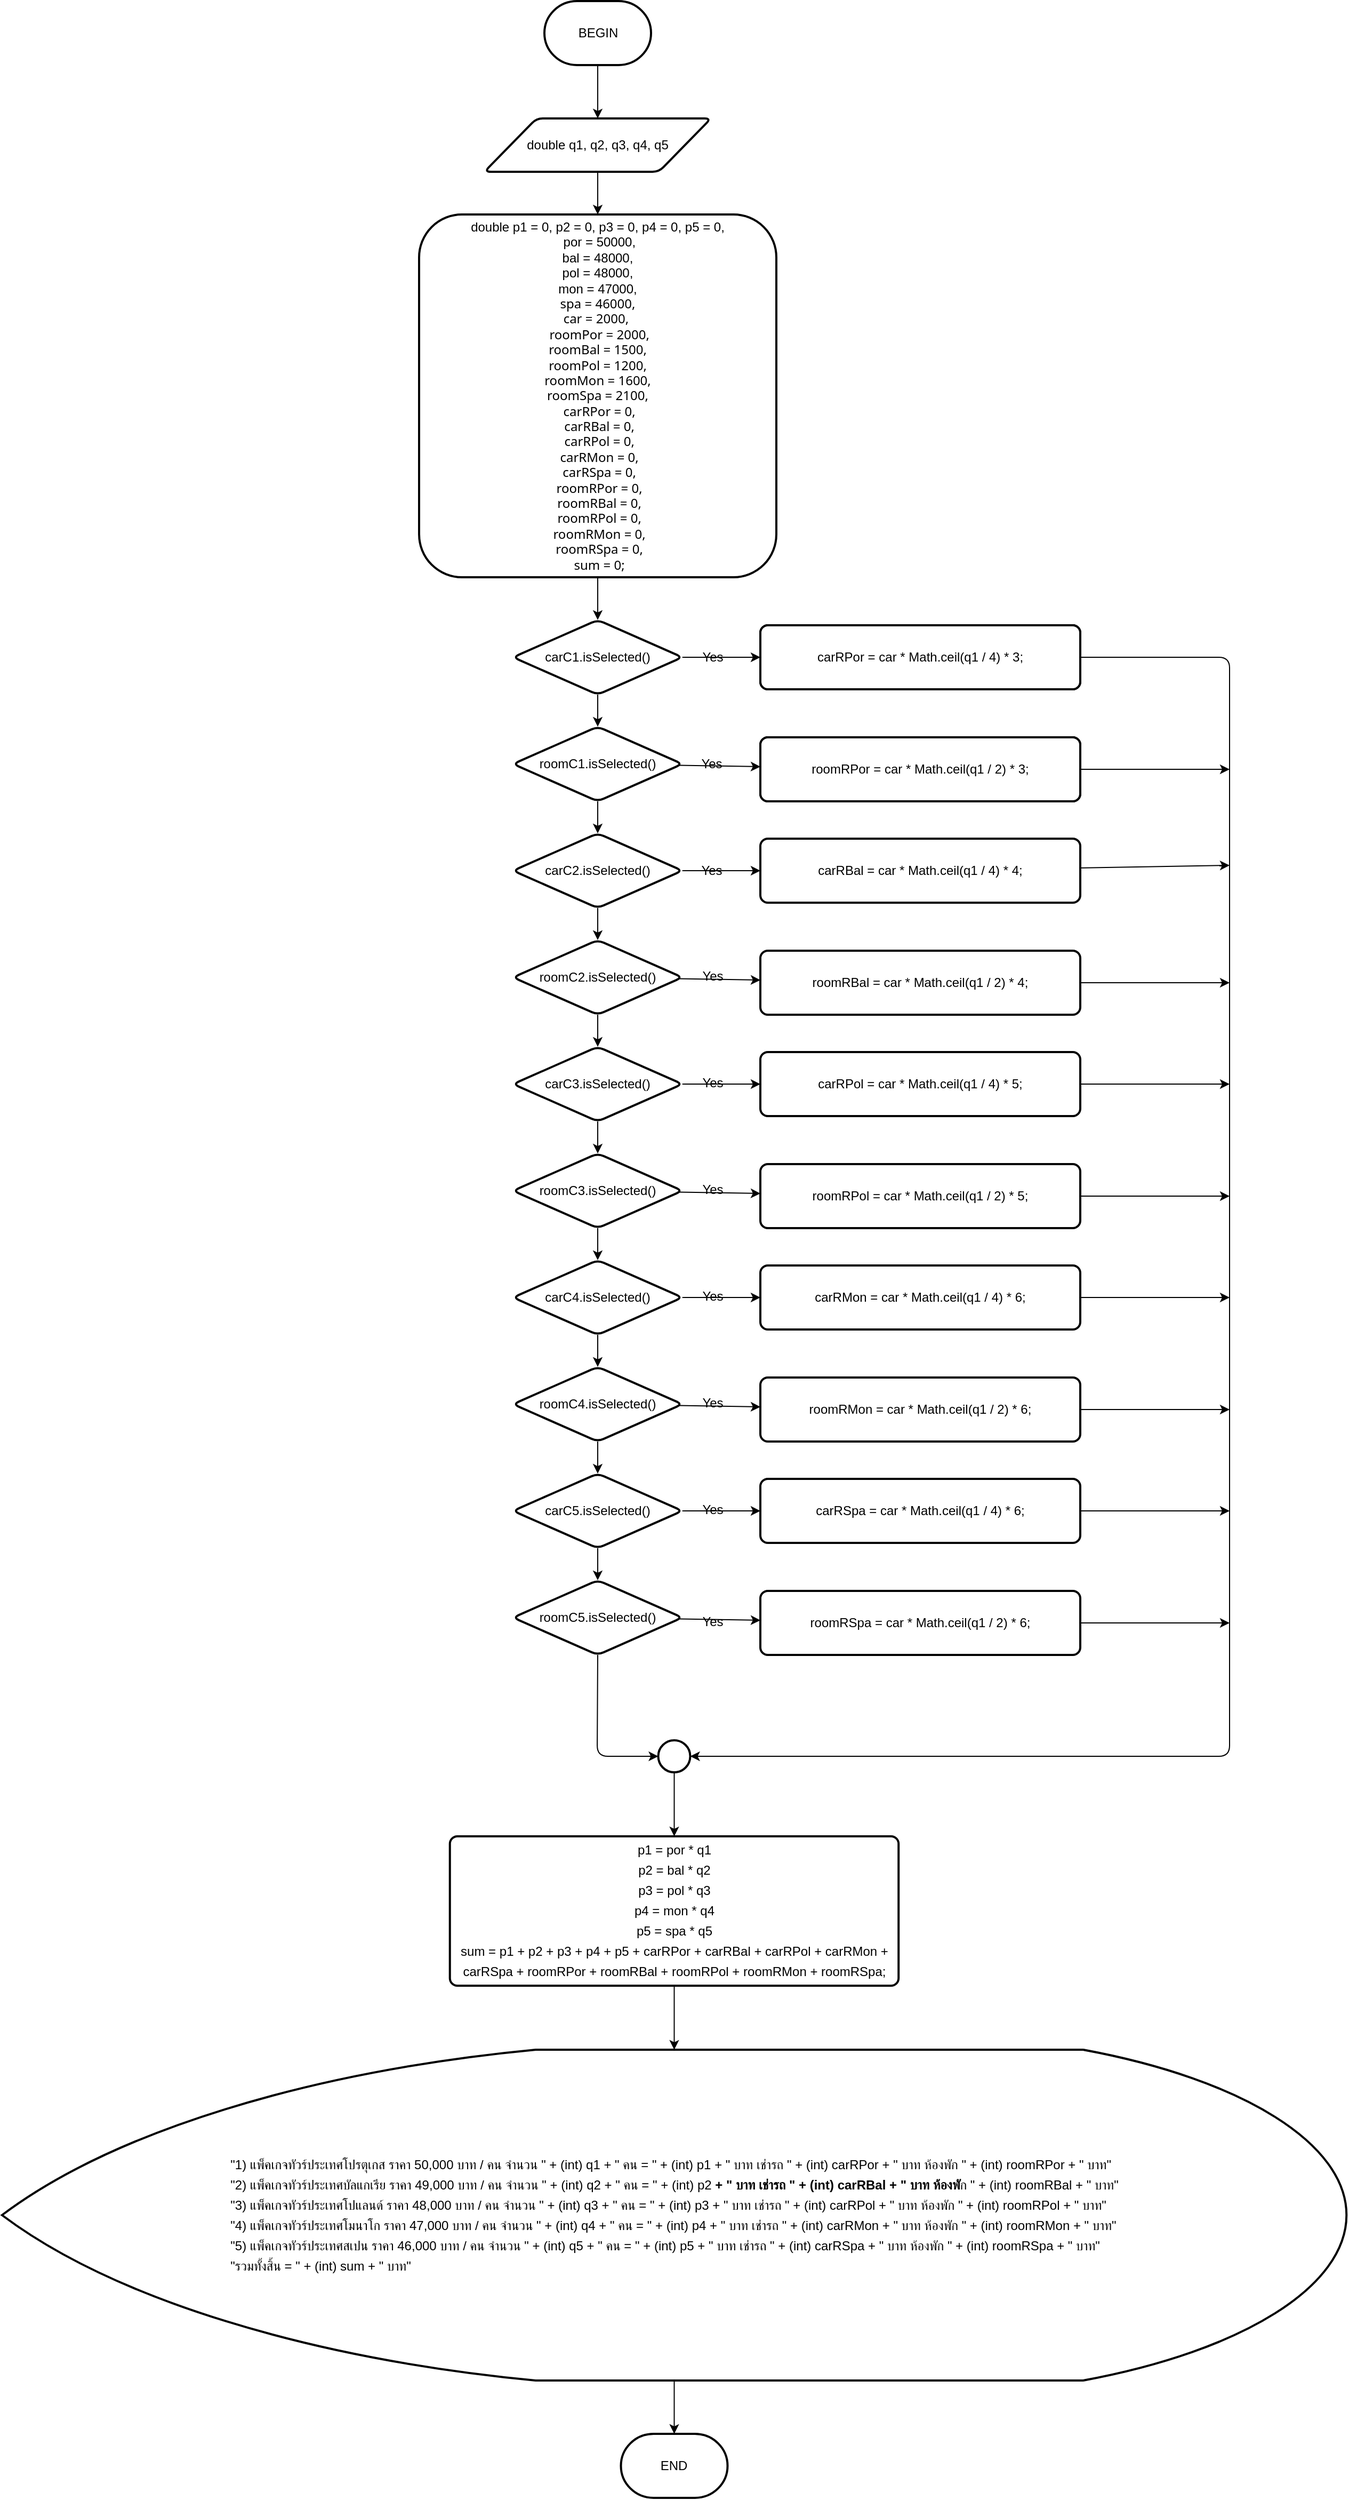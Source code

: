 <mxfile>
    <diagram id="MlbSH8UzpJnoCAAvpNdU" name="Page-1">
        <mxGraphModel dx="2305" dy="1017" grid="1" gridSize="10" guides="1" tooltips="1" connect="1" arrows="1" fold="1" page="1" pageScale="1" pageWidth="850" pageHeight="1100" math="0" shadow="0">
            <root>
                <mxCell id="0"/>
                <mxCell id="1" parent="0"/>
                <mxCell id="2" value="" style="edgeStyle=none;html=1;entryX=0.5;entryY=0;entryDx=0;entryDy=0;" edge="1" parent="1" source="3" target="5">
                    <mxGeometry relative="1" as="geometry">
                        <mxPoint x="207.5" y="130" as="targetPoint"/>
                    </mxGeometry>
                </mxCell>
                <mxCell id="3" value="BEGIN" style="strokeWidth=2;html=1;shape=mxgraph.flowchart.terminator;whiteSpace=wrap;" vertex="1" parent="1">
                    <mxGeometry x="157.5" y="20" width="100" height="60" as="geometry"/>
                </mxCell>
                <mxCell id="4" value="" style="edgeStyle=none;html=1;" edge="1" parent="1" source="5" target="7">
                    <mxGeometry relative="1" as="geometry"/>
                </mxCell>
                <mxCell id="5" value="double q1, q2, q3, q4, q5" style="shape=parallelogram;html=1;strokeWidth=2;perimeter=parallelogramPerimeter;whiteSpace=wrap;rounded=1;arcSize=12;size=0.23;" vertex="1" parent="1">
                    <mxGeometry x="101.25" y="130" width="212.5" height="50" as="geometry"/>
                </mxCell>
                <mxCell id="6" value="" style="edgeStyle=none;html=1;fontSize=12;" edge="1" parent="1" source="7" target="11">
                    <mxGeometry relative="1" as="geometry"/>
                </mxCell>
                <mxCell id="7" value="&lt;font style=&quot;font-size: 12px&quot; color=&quot;#000000&quot;&gt;double p1 = 0, p2 = 0, p3 = 0, p4 = 0, p5 = 0,&lt;br&gt;&amp;nbsp;por = 50000,&lt;br&gt;bal = 48000,&lt;br&gt;pol = 48000,&lt;br&gt;mon = 47000,&lt;br&gt;&lt;span style=&quot;font-family: &amp;#34;gg sans&amp;#34; , &amp;#34;noto sans&amp;#34; , &amp;#34;helvetica neue&amp;#34; , &amp;#34;helvetica&amp;#34; , &amp;#34;arial&amp;#34; , sans-serif ; text-align: left&quot;&gt;spa = 46000,&lt;br&gt;car = 2000,&amp;nbsp;&lt;br&gt;&amp;nbsp;roomPor = 2000, &lt;br&gt;roomBal = 1500, &lt;br&gt;roomPol = 1200,&lt;br&gt;roomMon = 1600,&lt;br&gt;roomSpa = 2100,&lt;br&gt;&amp;nbsp;carRPor = 0,&lt;br&gt;&amp;nbsp;carRBal = 0,&lt;br&gt;&amp;nbsp;carRPol = 0,&lt;br&gt;&amp;nbsp;carRMon = 0,&lt;br&gt;&amp;nbsp;carRSpa = 0,&lt;br&gt;&amp;nbsp;roomRPor = 0,&lt;br&gt;&amp;nbsp;roomRBal = 0,&lt;br&gt;&amp;nbsp;roomRPol = 0,&lt;br&gt;&amp;nbsp;roomRMon = 0,&lt;br&gt;&amp;nbsp;roomRSpa = 0,&lt;br&gt;&amp;nbsp;sum = 0;&lt;/span&gt;&lt;/font&gt;" style="whiteSpace=wrap;html=1;strokeWidth=2;rounded=1;arcSize=12;" vertex="1" parent="1">
                    <mxGeometry x="40" y="220" width="335" height="340" as="geometry"/>
                </mxCell>
                <mxCell id="8" value="" style="edgeStyle=none;html=1;fontSize=12;" edge="1" parent="1" source="11" target="14">
                    <mxGeometry relative="1" as="geometry"/>
                </mxCell>
                <mxCell id="9" value="" style="edgeStyle=none;html=1;fontSize=12;" edge="1" parent="1" source="11" target="42">
                    <mxGeometry relative="1" as="geometry"/>
                </mxCell>
                <mxCell id="10" value="Yes" style="edgeLabel;html=1;align=center;verticalAlign=middle;resizable=0;points=[];fontSize=12;fontFamily=Helvetica;fontColor=#000000;labelBackgroundColor=none;" vertex="1" connectable="0" parent="9">
                    <mxGeometry x="-0.309" relative="1" as="geometry">
                        <mxPoint x="2" as="offset"/>
                    </mxGeometry>
                </mxCell>
                <mxCell id="11" value="carC1.isSelected()" style="rhombus;whiteSpace=wrap;html=1;strokeWidth=2;rounded=1;arcSize=12;" vertex="1" parent="1">
                    <mxGeometry x="128.13" y="600" width="158.75" height="70" as="geometry"/>
                </mxCell>
                <mxCell id="12" value="" style="edgeStyle=none;html=1;fontSize=12;" edge="1" parent="1" source="14" target="17">
                    <mxGeometry relative="1" as="geometry"/>
                </mxCell>
                <mxCell id="13" value="" style="edgeStyle=none;html=1;fontFamily=Helvetica;fontSize=12;" edge="1" parent="1" source="14" target="44">
                    <mxGeometry relative="1" as="geometry"/>
                </mxCell>
                <mxCell id="14" value="roomC1.isSelected()" style="rhombus;whiteSpace=wrap;html=1;strokeWidth=2;rounded=1;arcSize=12;" vertex="1" parent="1">
                    <mxGeometry x="128.12" y="700" width="158.75" height="70" as="geometry"/>
                </mxCell>
                <mxCell id="15" value="" style="edgeStyle=none;html=1;fontSize=12;" edge="1" parent="1" source="17" target="20">
                    <mxGeometry relative="1" as="geometry"/>
                </mxCell>
                <mxCell id="16" value="" style="edgeStyle=none;html=1;fontFamily=Helvetica;fontSize=12;" edge="1" parent="1" source="17" target="46">
                    <mxGeometry relative="1" as="geometry"/>
                </mxCell>
                <mxCell id="17" value="carC2.isSelected()" style="rhombus;whiteSpace=wrap;html=1;strokeWidth=2;rounded=1;arcSize=12;" vertex="1" parent="1">
                    <mxGeometry x="128.12" y="800" width="158.75" height="70" as="geometry"/>
                </mxCell>
                <mxCell id="18" value="" style="edgeStyle=none;html=1;fontSize=12;" edge="1" parent="1" source="20" target="23">
                    <mxGeometry relative="1" as="geometry"/>
                </mxCell>
                <mxCell id="19" value="" style="edgeStyle=none;html=1;fontFamily=Helvetica;fontSize=12;" edge="1" parent="1" source="20" target="48">
                    <mxGeometry relative="1" as="geometry"/>
                </mxCell>
                <mxCell id="20" value="roomC2.isSelected()" style="rhombus;whiteSpace=wrap;html=1;strokeWidth=2;rounded=1;arcSize=12;" vertex="1" parent="1">
                    <mxGeometry x="128.12" y="900" width="158.75" height="70" as="geometry"/>
                </mxCell>
                <mxCell id="21" value="" style="edgeStyle=none;html=1;fontSize=12;" edge="1" parent="1" source="23" target="26">
                    <mxGeometry relative="1" as="geometry"/>
                </mxCell>
                <mxCell id="22" value="" style="edgeStyle=none;html=1;fontFamily=Helvetica;fontSize=12;" edge="1" parent="1" source="23" target="50">
                    <mxGeometry relative="1" as="geometry"/>
                </mxCell>
                <mxCell id="23" value="carC3.isSelected()" style="rhombus;whiteSpace=wrap;html=1;strokeWidth=2;rounded=1;arcSize=12;" vertex="1" parent="1">
                    <mxGeometry x="128.14" y="1000" width="158.75" height="70" as="geometry"/>
                </mxCell>
                <mxCell id="24" value="" style="edgeStyle=none;html=1;fontSize=12;" edge="1" parent="1" source="26" target="29">
                    <mxGeometry relative="1" as="geometry"/>
                </mxCell>
                <mxCell id="25" value="" style="edgeStyle=none;html=1;fontFamily=Helvetica;fontSize=12;" edge="1" parent="1" source="26" target="52">
                    <mxGeometry relative="1" as="geometry"/>
                </mxCell>
                <mxCell id="26" value="roomC3.isSelected()" style="rhombus;whiteSpace=wrap;html=1;strokeWidth=2;rounded=1;arcSize=12;" vertex="1" parent="1">
                    <mxGeometry x="128.13" y="1100" width="158.75" height="70" as="geometry"/>
                </mxCell>
                <mxCell id="27" value="" style="edgeStyle=none;html=1;fontSize=12;" edge="1" parent="1" source="29" target="32">
                    <mxGeometry relative="1" as="geometry"/>
                </mxCell>
                <mxCell id="28" value="" style="edgeStyle=none;html=1;fontFamily=Helvetica;fontSize=12;" edge="1" parent="1" source="29" target="54">
                    <mxGeometry relative="1" as="geometry"/>
                </mxCell>
                <mxCell id="29" value="carC4.isSelected()" style="rhombus;whiteSpace=wrap;html=1;strokeWidth=2;rounded=1;arcSize=12;" vertex="1" parent="1">
                    <mxGeometry x="128.13" y="1200" width="158.75" height="70" as="geometry"/>
                </mxCell>
                <mxCell id="30" value="" style="edgeStyle=none;html=1;fontSize=12;" edge="1" parent="1" target="35">
                    <mxGeometry relative="1" as="geometry">
                        <mxPoint x="207.488" y="1369.998" as="sourcePoint"/>
                    </mxGeometry>
                </mxCell>
                <mxCell id="31" value="" style="edgeStyle=none;html=1;fontFamily=Helvetica;fontSize=12;" edge="1" parent="1" source="32" target="56">
                    <mxGeometry relative="1" as="geometry"/>
                </mxCell>
                <mxCell id="32" value="roomC4.isSelected()" style="rhombus;whiteSpace=wrap;html=1;strokeWidth=2;rounded=1;arcSize=12;" vertex="1" parent="1">
                    <mxGeometry x="128.13" y="1300" width="158.75" height="70" as="geometry"/>
                </mxCell>
                <mxCell id="33" value="" style="edgeStyle=none;html=1;fontSize=12;" edge="1" parent="1" source="35" target="38">
                    <mxGeometry relative="1" as="geometry"/>
                </mxCell>
                <mxCell id="34" value="" style="edgeStyle=none;html=1;fontFamily=Helvetica;fontSize=12;" edge="1" parent="1" source="35" target="58">
                    <mxGeometry relative="1" as="geometry"/>
                </mxCell>
                <mxCell id="35" value="carC5.isSelected()" style="rhombus;whiteSpace=wrap;html=1;strokeWidth=2;rounded=1;arcSize=12;" vertex="1" parent="1">
                    <mxGeometry x="128.12" y="1400" width="158.75" height="70" as="geometry"/>
                </mxCell>
                <mxCell id="36" value="" style="edgeStyle=none;html=1;fontFamily=Helvetica;fontSize=12;" edge="1" parent="1" source="38" target="60">
                    <mxGeometry relative="1" as="geometry"/>
                </mxCell>
                <mxCell id="37" style="edgeStyle=none;html=1;exitX=0.5;exitY=1;exitDx=0;exitDy=0;entryX=0;entryY=0.5;entryDx=0;entryDy=0;entryPerimeter=0;fontFamily=Helvetica;fontSize=12;fontColor=#FFFFFF;" edge="1" parent="1" source="38" target="62">
                    <mxGeometry relative="1" as="geometry">
                        <Array as="points">
                            <mxPoint x="207" y="1665"/>
                        </Array>
                    </mxGeometry>
                </mxCell>
                <mxCell id="38" value="roomC5.isSelected()" style="rhombus;whiteSpace=wrap;html=1;strokeWidth=2;rounded=1;arcSize=12;" vertex="1" parent="1">
                    <mxGeometry x="128.12" y="1500" width="158.75" height="70" as="geometry"/>
                </mxCell>
                <mxCell id="39" style="edgeStyle=none;html=1;exitX=0.5;exitY=1;exitDx=0;exitDy=0;exitPerimeter=0;entryX=0.5;entryY=0;entryDx=0;entryDy=0;entryPerimeter=0;fontFamily=Helvetica;fontSize=12;fontColor=#FFFFFF;" edge="1" parent="1" source="40" target="65">
                    <mxGeometry relative="1" as="geometry"/>
                </mxCell>
                <mxCell id="40" value="&lt;div style=&quot;line-height: 19px&quot;&gt;&lt;div style=&quot;text-align: justify&quot;&gt;&lt;font style=&quot;font-size: 12px&quot;&gt;&lt;font style=&quot;font-size: 12px&quot;&gt;&quot;1) แพ็คเกจทัวร์ประเทศโปรตุเกส ราคา 50,000 บาท / คน จำนวน &quot; + (int) q1 + &quot; คน = &quot; + (int) p1&amp;nbsp;&lt;/font&gt;+ &quot; บาท เช่ารถ &quot; + (int) carRPor + &quot; บาท ห้องพัก &quot; + (int) roomRPor + &quot; บาท&quot;&lt;/font&gt;&lt;/div&gt;&lt;div&gt;&lt;div style=&quot;line-height: 19px&quot;&gt;&lt;div style=&quot;text-align: justify&quot;&gt;&lt;font style=&quot;font-size: 12px&quot;&gt;&lt;font style=&quot;font-size: 12px&quot;&gt;&quot;2) แพ็คเกจทัวร์ประเทศบัลแกเรีย ราคา 49,000 บาท / คน จำนวน &quot; + (int) q2 + &quot; คน = &quot; + (int) p2&amp;nbsp;&lt;/font&gt;&lt;b&gt;+ &quot; บาท เช่ารถ &quot; + (int) carRBal + &quot; บาท ห้องพั&lt;/b&gt;ก &quot; + (int) roomRBal + &quot; บาท&quot;&lt;/font&gt;&lt;/div&gt;&lt;div&gt;&lt;div style=&quot;line-height: 19px&quot;&gt;&lt;div style=&quot;text-align: justify&quot;&gt;&lt;font style=&quot;font-size: 12px&quot;&gt;&lt;font style=&quot;font-size: 12px&quot;&gt;&quot;3) แพ็คเกจทัวร์ประเทศโปแลนด์ ราคา 48,000 บาท / คน จำนวน &quot; + (int) q3 + &quot; คน = &quot; + (int) p3&amp;nbsp;&lt;/font&gt;+ &quot; บาท เช่ารถ &quot; + (int) carRPol + &quot; บาท ห้องพัก &quot; + (int) roomRPol + &quot; บาท&quot;&lt;/font&gt;&lt;/div&gt;&lt;div&gt;&lt;div style=&quot;line-height: 19px&quot;&gt;&lt;div style=&quot;text-align: justify&quot;&gt;&lt;font style=&quot;font-size: 12px&quot;&gt;&lt;font style=&quot;font-size: 12px&quot;&gt;&quot;4) แพ็คเกจทัวร์ประเทศโมนาโก ราคา 47,000 บาท / คน จำนวน &quot; + (int) q4 + &quot; คน = &quot; + (int) p4&amp;nbsp;&lt;/font&gt;+ &quot; บาท เช่ารถ &quot; + (int) carRMon + &quot; บาท ห้องพัก &quot; + (int) roomRMon + &quot; บาท&quot;&lt;/font&gt;&lt;/div&gt;&lt;div style=&quot;text-align: justify&quot;&gt;&lt;div style=&quot;line-height: 19px&quot;&gt;&lt;div&gt;&lt;font style=&quot;font-size: 12px&quot;&gt;&lt;font style=&quot;font-size: 12px&quot;&gt;&quot;5) แพ็คเกจทัวร์ประเทศสเปน ราคา 46,000 บาท / คน จำนวน &quot; + (int) q5 + &quot; คน = &quot; + (int) p5&lt;/font&gt;&amp;nbsp;+ &quot; บาท เช่ารถ &quot; + (int) carRSpa + &quot; บาท ห้องพัก &quot; + (int) roomRSpa + &quot; บาท&quot;&lt;/font&gt;&lt;/div&gt;&lt;div&gt;&lt;div style=&quot;line-height: 19px&quot;&gt;&lt;font style=&quot;font-size: 12px&quot;&gt;&quot;รวมทั้งสิ้น = &quot; + (int) sum + &quot; บาท&quot;&lt;/font&gt;&lt;/div&gt;&lt;/div&gt;&lt;/div&gt;&lt;/div&gt;&lt;/div&gt;&lt;/div&gt;&lt;/div&gt;&lt;/div&gt;&lt;/div&gt;&lt;/div&gt;&lt;/div&gt;" style="strokeWidth=2;html=1;shape=mxgraph.flowchart.display;whiteSpace=wrap;align=center;fontColor=#000000;" vertex="1" parent="1">
                    <mxGeometry x="-351.13" y="1940" width="1260.75" height="310" as="geometry"/>
                </mxCell>
                <mxCell id="41" style="edgeStyle=none;html=1;entryX=1;entryY=0.5;entryDx=0;entryDy=0;entryPerimeter=0;fontFamily=Helvetica;fontSize=12;fontColor=#FFFFFF;" edge="1" parent="1" source="42" target="62">
                    <mxGeometry relative="1" as="geometry">
                        <Array as="points">
                            <mxPoint x="800" y="635"/>
                            <mxPoint x="800" y="1665"/>
                        </Array>
                    </mxGeometry>
                </mxCell>
                <mxCell id="42" value="&lt;p style=&quot;line-height: 19px&quot;&gt;&lt;font&gt;carRPor = car * Math.ceil(q1 / 4) * 3;&lt;/font&gt;&lt;/p&gt;" style="rounded=1;whiteSpace=wrap;html=1;absoluteArcSize=1;arcSize=14;strokeWidth=2;fontSize=12;fontColor=#000000;" vertex="1" parent="1">
                    <mxGeometry x="360" y="605" width="300" height="60" as="geometry"/>
                </mxCell>
                <mxCell id="43" style="edgeStyle=none;html=1;fontFamily=Helvetica;fontSize=12;fontColor=#FFFFFF;" edge="1" parent="1" source="44">
                    <mxGeometry relative="1" as="geometry">
                        <mxPoint x="800" y="740" as="targetPoint"/>
                    </mxGeometry>
                </mxCell>
                <mxCell id="44" value="&lt;p style=&quot;line-height: 19px&quot;&gt;&lt;font&gt;roomRPor = car * Math.ceil(q1 /&amp;nbsp;2) * 3;&lt;/font&gt;&lt;/p&gt;" style="rounded=1;whiteSpace=wrap;html=1;absoluteArcSize=1;arcSize=14;strokeWidth=2;fontSize=12;fontColor=#000000;" vertex="1" parent="1">
                    <mxGeometry x="360" y="710" width="300" height="60" as="geometry"/>
                </mxCell>
                <mxCell id="45" style="edgeStyle=none;html=1;fontFamily=Helvetica;fontSize=12;fontColor=#FFFFFF;" edge="1" parent="1" source="46">
                    <mxGeometry relative="1" as="geometry">
                        <mxPoint x="800" y="830" as="targetPoint"/>
                    </mxGeometry>
                </mxCell>
                <mxCell id="46" value="&lt;p style=&quot;line-height: 19px&quot;&gt;&lt;font&gt;carRBal&amp;nbsp;= car * Math.ceil(q1 / 4) * 4;&lt;/font&gt;&lt;/p&gt;" style="rounded=1;whiteSpace=wrap;html=1;absoluteArcSize=1;arcSize=14;strokeWidth=2;fontSize=12;fontColor=#000000;" vertex="1" parent="1">
                    <mxGeometry x="360" y="805" width="300" height="60" as="geometry"/>
                </mxCell>
                <mxCell id="47" style="edgeStyle=none;html=1;fontFamily=Helvetica;fontSize=12;fontColor=#FFFFFF;" edge="1" parent="1" source="48">
                    <mxGeometry relative="1" as="geometry">
                        <mxPoint x="800" y="940" as="targetPoint"/>
                    </mxGeometry>
                </mxCell>
                <mxCell id="48" value="&lt;p style=&quot;line-height: 19px&quot;&gt;&lt;font&gt;roomRBal = car * Math.ceil(q1 /&amp;nbsp;2) * 4;&lt;/font&gt;&lt;/p&gt;" style="rounded=1;whiteSpace=wrap;html=1;absoluteArcSize=1;arcSize=14;strokeWidth=2;fontSize=12;fontColor=#000000;" vertex="1" parent="1">
                    <mxGeometry x="360" y="910" width="300" height="60" as="geometry"/>
                </mxCell>
                <mxCell id="49" style="edgeStyle=none;html=1;fontFamily=Helvetica;fontSize=12;fontColor=#FFFFFF;" edge="1" parent="1" source="50">
                    <mxGeometry relative="1" as="geometry">
                        <mxPoint x="800" y="1035" as="targetPoint"/>
                    </mxGeometry>
                </mxCell>
                <mxCell id="50" value="&lt;p style=&quot;line-height: 19px&quot;&gt;&lt;font&gt;carRPol&amp;nbsp;= car * Math.ceil(q1 / 4) * 5;&lt;/font&gt;&lt;/p&gt;" style="rounded=1;whiteSpace=wrap;html=1;absoluteArcSize=1;arcSize=14;strokeWidth=2;fontSize=12;fontColor=#000000;" vertex="1" parent="1">
                    <mxGeometry x="360" y="1005" width="300" height="60" as="geometry"/>
                </mxCell>
                <mxCell id="51" style="edgeStyle=none;html=1;fontFamily=Helvetica;fontSize=12;fontColor=#FFFFFF;" edge="1" parent="1" source="52">
                    <mxGeometry relative="1" as="geometry">
                        <mxPoint x="800" y="1140" as="targetPoint"/>
                    </mxGeometry>
                </mxCell>
                <mxCell id="52" value="&lt;p style=&quot;line-height: 19px&quot;&gt;&lt;font&gt;roomRPol&amp;nbsp;= car * Math.ceil(q1 /&amp;nbsp;2) * 5;&lt;/font&gt;&lt;/p&gt;" style="rounded=1;whiteSpace=wrap;html=1;absoluteArcSize=1;arcSize=14;strokeWidth=2;fontSize=12;fontColor=#000000;" vertex="1" parent="1">
                    <mxGeometry x="360" y="1110" width="300" height="60" as="geometry"/>
                </mxCell>
                <mxCell id="53" style="edgeStyle=none;html=1;fontFamily=Helvetica;fontSize=12;fontColor=#FFFFFF;" edge="1" parent="1" source="54">
                    <mxGeometry relative="1" as="geometry">
                        <mxPoint x="800" y="1235" as="targetPoint"/>
                    </mxGeometry>
                </mxCell>
                <mxCell id="54" value="&lt;p style=&quot;line-height: 19px&quot;&gt;&lt;font&gt;carRMon&amp;nbsp;= car * Math.ceil(q1 / 4) * 6;&lt;/font&gt;&lt;/p&gt;" style="rounded=1;whiteSpace=wrap;html=1;absoluteArcSize=1;arcSize=14;strokeWidth=2;fontSize=12;fontColor=#000000;" vertex="1" parent="1">
                    <mxGeometry x="360" y="1205" width="300" height="60" as="geometry"/>
                </mxCell>
                <mxCell id="55" style="edgeStyle=none;html=1;fontFamily=Helvetica;fontSize=12;fontColor=#FFFFFF;" edge="1" parent="1" source="56">
                    <mxGeometry relative="1" as="geometry">
                        <mxPoint x="800" y="1340" as="targetPoint"/>
                    </mxGeometry>
                </mxCell>
                <mxCell id="56" value="&lt;p style=&quot;line-height: 19px&quot;&gt;&lt;font&gt;roomRMon = car * Math.ceil(q1 /&amp;nbsp;2) * 6;&lt;/font&gt;&lt;/p&gt;" style="rounded=1;whiteSpace=wrap;html=1;absoluteArcSize=1;arcSize=14;strokeWidth=2;fontSize=12;fontColor=#000000;" vertex="1" parent="1">
                    <mxGeometry x="360" y="1310" width="300" height="60" as="geometry"/>
                </mxCell>
                <mxCell id="57" style="edgeStyle=none;html=1;fontFamily=Helvetica;fontSize=12;fontColor=#FFFFFF;" edge="1" parent="1" source="58">
                    <mxGeometry relative="1" as="geometry">
                        <mxPoint x="800" y="1435" as="targetPoint"/>
                    </mxGeometry>
                </mxCell>
                <mxCell id="58" value="&lt;p style=&quot;line-height: 19px&quot;&gt;&lt;font&gt;carRSpa&amp;nbsp;= car * Math.ceil(q1 / 4) * 6;&lt;/font&gt;&lt;/p&gt;" style="rounded=1;whiteSpace=wrap;html=1;absoluteArcSize=1;arcSize=14;strokeWidth=2;fontSize=12;fontColor=#000000;" vertex="1" parent="1">
                    <mxGeometry x="360" y="1405" width="300" height="60" as="geometry"/>
                </mxCell>
                <mxCell id="59" style="edgeStyle=none;html=1;fontFamily=Helvetica;fontSize=12;fontColor=#FFFFFF;" edge="1" parent="1" source="60">
                    <mxGeometry relative="1" as="geometry">
                        <mxPoint x="800" y="1540.0" as="targetPoint"/>
                    </mxGeometry>
                </mxCell>
                <mxCell id="60" value="&lt;p style=&quot;line-height: 19px&quot;&gt;&lt;font&gt;roomRSpa = car * Math.ceil(q1 /&amp;nbsp;2) * 6;&lt;/font&gt;&lt;/p&gt;" style="rounded=1;whiteSpace=wrap;html=1;absoluteArcSize=1;arcSize=14;strokeWidth=2;fontSize=12;fontColor=#000000;" vertex="1" parent="1">
                    <mxGeometry x="360" y="1510" width="300" height="60" as="geometry"/>
                </mxCell>
                <mxCell id="61" style="edgeStyle=none;html=1;exitX=0.5;exitY=1;exitDx=0;exitDy=0;exitPerimeter=0;entryX=0.5;entryY=0;entryDx=0;entryDy=0;fontFamily=Helvetica;fontSize=12;fontColor=#FFFFFF;" edge="1" parent="1" source="62" target="64">
                    <mxGeometry relative="1" as="geometry"/>
                </mxCell>
                <mxCell id="62" value="" style="strokeWidth=2;html=1;shape=mxgraph.flowchart.start_2;whiteSpace=wrap;" vertex="1" parent="1">
                    <mxGeometry x="264.25" y="1650" width="30" height="30" as="geometry"/>
                </mxCell>
                <mxCell id="63" style="edgeStyle=none;html=1;exitX=0.5;exitY=1;exitDx=0;exitDy=0;fontFamily=Helvetica;fontSize=12;fontColor=#000000;entryX=0.5;entryY=0;entryDx=0;entryDy=0;entryPerimeter=0;" edge="1" parent="1" source="64" target="40">
                    <mxGeometry relative="1" as="geometry">
                        <mxPoint x="279" y="1930" as="targetPoint"/>
                    </mxGeometry>
                </mxCell>
                <mxCell id="64" value="&lt;div style=&quot;font-size: 14px ; line-height: 19px&quot;&gt;&lt;div style=&quot;line-height: 19px ; font-size: 12px&quot;&gt;&lt;div style=&quot;line-height: 19px&quot;&gt;&lt;div&gt;p1 = por * q1&lt;/div&gt;&lt;div&gt;p2 = bal * q2&lt;/div&gt;&lt;div&gt;p3 = pol * q3&lt;/div&gt;&lt;div&gt;p4 = mon * q4&lt;/div&gt;&lt;div&gt;p5 = spa * q5&lt;/div&gt;&lt;div&gt;sum =&amp;nbsp;p1 + p2 + p3 + p4 + p5 + carRPor + carRBal + carRPol + carRMon + carRSpa + roomRPor + roomRBal + roomRPol + roomRMon + roomRSpa;&lt;/div&gt;&lt;/div&gt;&lt;/div&gt;&lt;/div&gt;" style="rounded=1;whiteSpace=wrap;html=1;absoluteArcSize=1;arcSize=14;strokeWidth=2;fontFamily=Helvetica;fontSize=12;fontColor=#000000;" vertex="1" parent="1">
                    <mxGeometry x="68.87" y="1740" width="420.75" height="140" as="geometry"/>
                </mxCell>
                <mxCell id="65" value="END" style="strokeWidth=2;html=1;shape=mxgraph.flowchart.terminator;whiteSpace=wrap;" vertex="1" parent="1">
                    <mxGeometry x="229.25" y="2300" width="100" height="60" as="geometry"/>
                </mxCell>
                <mxCell id="66" value="Yes" style="edgeLabel;html=1;align=center;verticalAlign=middle;resizable=0;points=[];fontSize=12;fontFamily=Helvetica;fontColor=#000000;labelBackgroundColor=none;" vertex="1" connectable="0" parent="1">
                    <mxGeometry x="313.748" y="735" as="geometry"/>
                </mxCell>
                <mxCell id="67" value="Yes" style="edgeLabel;html=1;align=center;verticalAlign=middle;resizable=0;points=[];fontSize=12;fontFamily=Helvetica;fontColor=#000000;labelBackgroundColor=none;" vertex="1" connectable="0" parent="1">
                    <mxGeometry x="313.748" y="835" as="geometry"/>
                </mxCell>
                <mxCell id="68" value="Yes" style="edgeLabel;html=1;align=center;verticalAlign=middle;resizable=0;points=[];fontSize=12;fontFamily=Helvetica;fontColor=#000000;labelBackgroundColor=none;" vertex="1" connectable="0" parent="1">
                    <mxGeometry x="313.748" y="930" as="geometry">
                        <mxPoint x="1" y="4" as="offset"/>
                    </mxGeometry>
                </mxCell>
                <mxCell id="69" value="Yes" style="edgeLabel;html=1;align=center;verticalAlign=middle;resizable=0;points=[];fontSize=12;fontFamily=Helvetica;fontColor=#000000;labelBackgroundColor=none;" vertex="1" connectable="0" parent="1">
                    <mxGeometry x="313.748" y="1030" as="geometry">
                        <mxPoint x="1" y="4" as="offset"/>
                    </mxGeometry>
                </mxCell>
                <mxCell id="70" value="Yes" style="edgeLabel;html=1;align=center;verticalAlign=middle;resizable=0;points=[];fontSize=12;fontFamily=Helvetica;fontColor=#000000;labelBackgroundColor=none;" vertex="1" connectable="0" parent="1">
                    <mxGeometry x="313.748" y="1130" as="geometry">
                        <mxPoint x="1" y="4" as="offset"/>
                    </mxGeometry>
                </mxCell>
                <mxCell id="71" value="Yes" style="edgeLabel;html=1;align=center;verticalAlign=middle;resizable=0;points=[];fontSize=12;fontFamily=Helvetica;fontColor=#000000;labelBackgroundColor=none;" vertex="1" connectable="0" parent="1">
                    <mxGeometry x="313.748" y="1230" as="geometry">
                        <mxPoint x="1" y="4" as="offset"/>
                    </mxGeometry>
                </mxCell>
                <mxCell id="72" value="Yes" style="edgeLabel;html=1;align=center;verticalAlign=middle;resizable=0;points=[];fontSize=12;fontFamily=Helvetica;fontColor=#000000;labelBackgroundColor=none;" vertex="1" connectable="0" parent="1">
                    <mxGeometry x="313.748" y="1330" as="geometry">
                        <mxPoint x="1" y="4" as="offset"/>
                    </mxGeometry>
                </mxCell>
                <mxCell id="73" value="Yes" style="edgeLabel;html=1;align=center;verticalAlign=middle;resizable=0;points=[];fontSize=12;fontFamily=Helvetica;fontColor=#000000;labelBackgroundColor=none;" vertex="1" connectable="0" parent="1">
                    <mxGeometry x="313.748" y="1430" as="geometry">
                        <mxPoint x="1" y="4" as="offset"/>
                    </mxGeometry>
                </mxCell>
                <mxCell id="74" value="Yes" style="edgeLabel;html=1;align=center;verticalAlign=middle;resizable=0;points=[];fontSize=12;fontFamily=Helvetica;fontColor=#000000;labelBackgroundColor=none;" vertex="1" connectable="0" parent="1">
                    <mxGeometry x="313.748" y="1535" as="geometry">
                        <mxPoint x="1" y="4" as="offset"/>
                    </mxGeometry>
                </mxCell>
                <mxCell id="75" value="&lt;p style=&quot;line-height: 19px&quot;&gt;&lt;font&gt;carRPor = car * Math.ceil(q1 / 4) * 3;&lt;/font&gt;&lt;/p&gt;" style="rounded=1;whiteSpace=wrap;html=1;absoluteArcSize=1;arcSize=14;strokeWidth=2;fontSize=12;fontColor=#000000;" vertex="1" parent="1">
                    <mxGeometry x="360" y="605" width="300" height="60" as="geometry"/>
                </mxCell>
                <mxCell id="76" value="&lt;p style=&quot;line-height: 19px&quot;&gt;&lt;font&gt;roomRPor = car * Math.ceil(q1 /&amp;nbsp;2) * 3;&lt;/font&gt;&lt;/p&gt;" style="rounded=1;whiteSpace=wrap;html=1;absoluteArcSize=1;arcSize=14;strokeWidth=2;fontSize=12;fontColor=#000000;" vertex="1" parent="1">
                    <mxGeometry x="360" y="710" width="300" height="60" as="geometry"/>
                </mxCell>
            </root>
        </mxGraphModel>
    </diagram>
</mxfile>